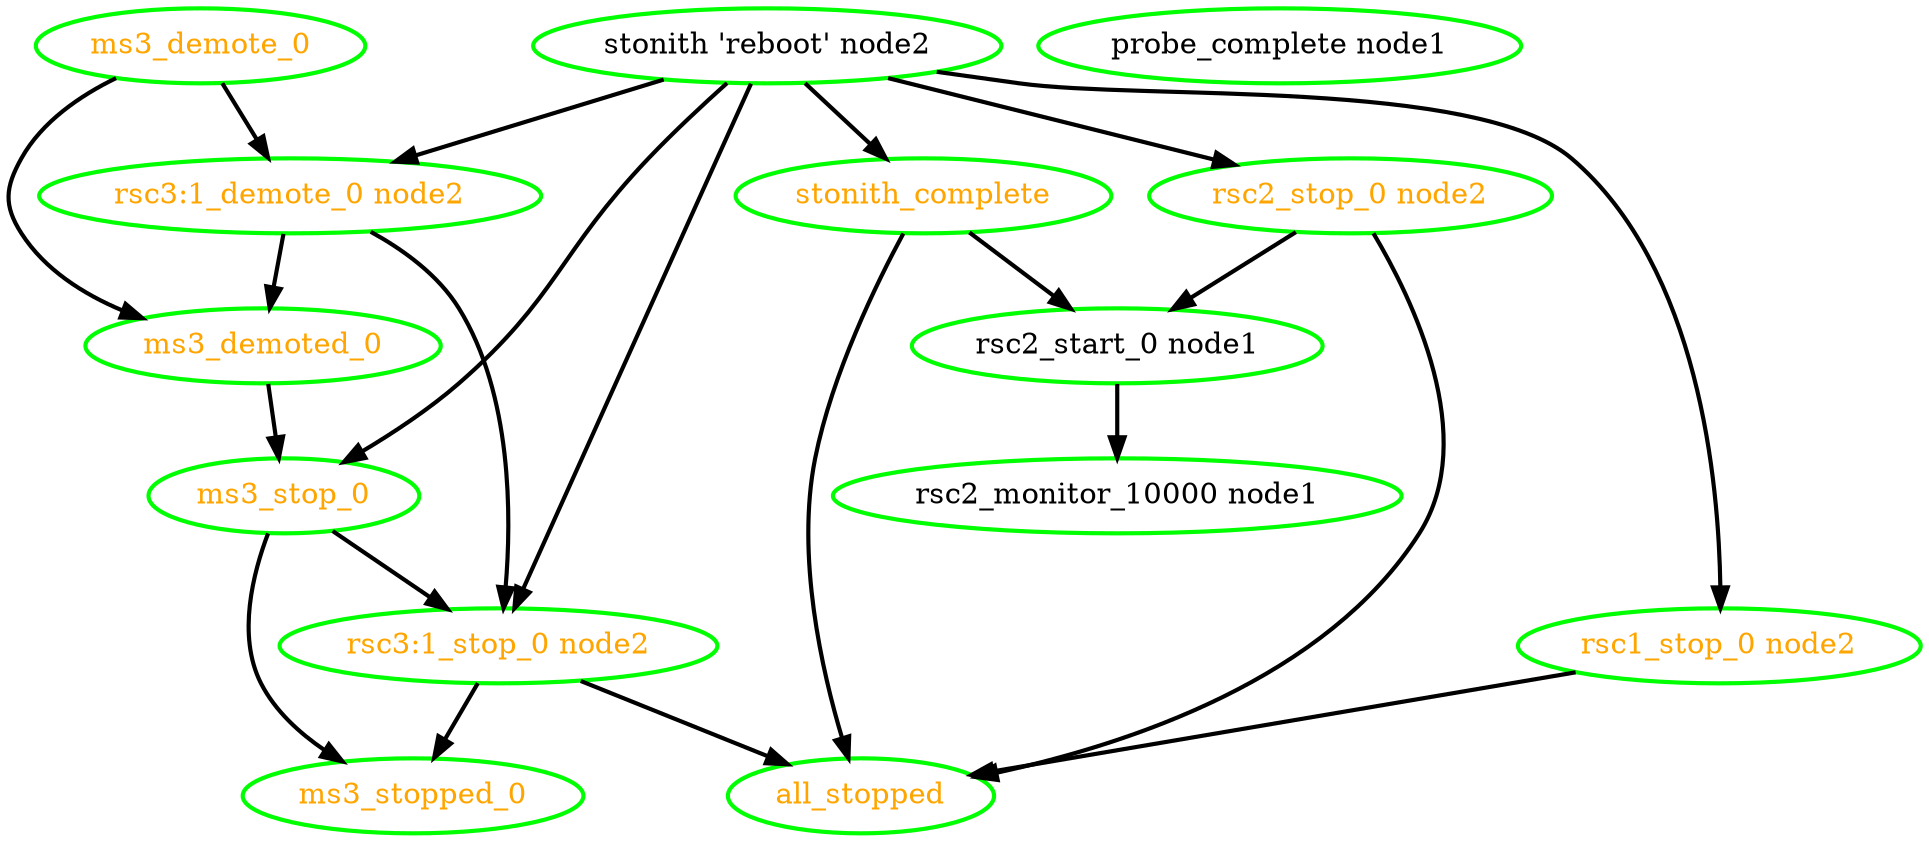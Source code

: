 digraph "g" {
"all_stopped" [ style=bold color="green" fontcolor="orange"]
"ms3_demote_0" -> "ms3_demoted_0" [ style = bold]
"ms3_demote_0" -> "rsc3:1_demote_0 node2" [ style = bold]
"ms3_demote_0" [ style=bold color="green" fontcolor="orange"]
"ms3_demoted_0" -> "ms3_stop_0" [ style = bold]
"ms3_demoted_0" [ style=bold color="green" fontcolor="orange"]
"ms3_stop_0" -> "ms3_stopped_0" [ style = bold]
"ms3_stop_0" -> "rsc3:1_stop_0 node2" [ style = bold]
"ms3_stop_0" [ style=bold color="green" fontcolor="orange"]
"ms3_stopped_0" [ style=bold color="green" fontcolor="orange"]
"probe_complete node1" [ style=bold color="green" fontcolor="black"]
"rsc1_stop_0 node2" -> "all_stopped" [ style = bold]
"rsc1_stop_0 node2" [ style=bold color="green" fontcolor="orange"]
"rsc2_monitor_10000 node1" [ style=bold color="green" fontcolor="black"]
"rsc2_start_0 node1" -> "rsc2_monitor_10000 node1" [ style = bold]
"rsc2_start_0 node1" [ style=bold color="green" fontcolor="black"]
"rsc2_stop_0 node2" -> "all_stopped" [ style = bold]
"rsc2_stop_0 node2" -> "rsc2_start_0 node1" [ style = bold]
"rsc2_stop_0 node2" [ style=bold color="green" fontcolor="orange"]
"rsc3:1_demote_0 node2" -> "ms3_demoted_0" [ style = bold]
"rsc3:1_demote_0 node2" -> "rsc3:1_stop_0 node2" [ style = bold]
"rsc3:1_demote_0 node2" [ style=bold color="green" fontcolor="orange"]
"rsc3:1_stop_0 node2" -> "all_stopped" [ style = bold]
"rsc3:1_stop_0 node2" -> "ms3_stopped_0" [ style = bold]
"rsc3:1_stop_0 node2" [ style=bold color="green" fontcolor="orange"]
"stonith 'reboot' node2" -> "ms3_stop_0" [ style = bold]
"stonith 'reboot' node2" -> "rsc1_stop_0 node2" [ style = bold]
"stonith 'reboot' node2" -> "rsc2_stop_0 node2" [ style = bold]
"stonith 'reboot' node2" -> "rsc3:1_demote_0 node2" [ style = bold]
"stonith 'reboot' node2" -> "rsc3:1_stop_0 node2" [ style = bold]
"stonith 'reboot' node2" -> "stonith_complete" [ style = bold]
"stonith 'reboot' node2" [ style=bold color="green" fontcolor="black"]
"stonith_complete" -> "all_stopped" [ style = bold]
"stonith_complete" -> "rsc2_start_0 node1" [ style = bold]
"stonith_complete" [ style=bold color="green" fontcolor="orange"]
}
